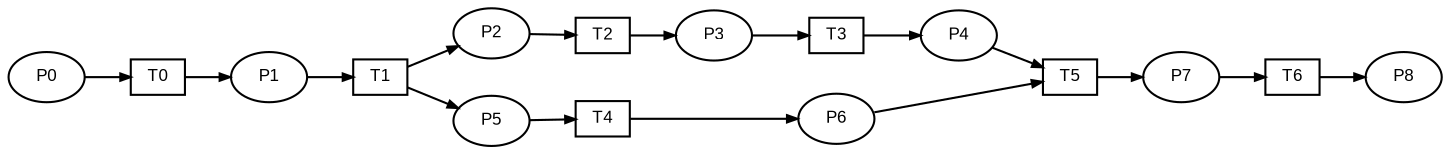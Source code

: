 digraph G {ranksep=".3"; fontsize="8"; remincross=true; margin="0.0,0.0"; fontname="Arial";rankdir="LR"; 
edge [arrowsize="0.5"];
node [height=".2",width=".2",fontname="Arial",fontsize="8"];
t0 [shape="box",label="T0"];
t1 [shape="box",label="T1"];
t2 [shape="box",label="T2"];
t3 [shape="box",label="T3"];
t4 [shape="box",label="T4"];
t5 [shape="box",label="T5"];
t6 [shape="box",label="T6"];
p0 [shape="oval",label="P0"];
p1 [shape="oval",label="P1"];
p2 [shape="oval",label="P2"];
p3 [shape="oval",label="P3"];
p4 [shape="oval",label="P4"];
p5 [shape="oval",label="P5"];
p6 [shape="oval",label="P6"];
p7 [shape="oval",label="P7"];
p8 [shape="oval",label="P8"];
p0 -> t0[label=""];
p1 -> t1[label=""];
p2 -> t2[label=""];
p3 -> t3[label=""];
p4 -> t5[label=""];
p5 -> t4[label=""];
p6 -> t5[label=""];
p7 -> t6[label=""];
t0 -> p1[label=""];
t1 -> p2[label=""];
t1 -> p5[label=""];
t2 -> p3[label=""];
t3 -> p4[label=""];
t4 -> p6[label=""];
t5 -> p7[label=""];
t6 -> p8[label=""];
}
